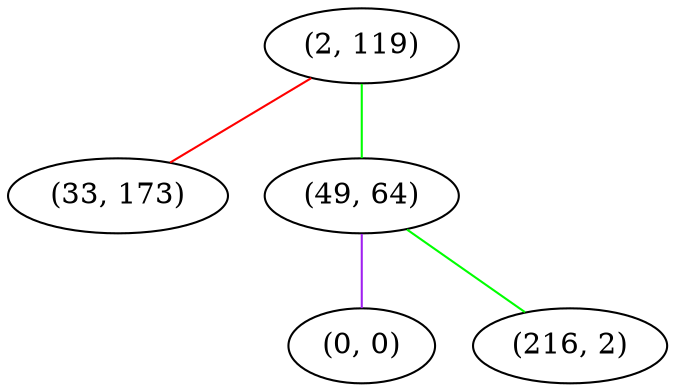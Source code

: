 graph "" {
"(2, 119)";
"(33, 173)";
"(49, 64)";
"(0, 0)";
"(216, 2)";
"(2, 119)" -- "(33, 173)"  [color=red, key=0, weight=1];
"(2, 119)" -- "(49, 64)"  [color=green, key=0, weight=2];
"(49, 64)" -- "(0, 0)"  [color=purple, key=0, weight=4];
"(49, 64)" -- "(216, 2)"  [color=green, key=0, weight=2];
}
